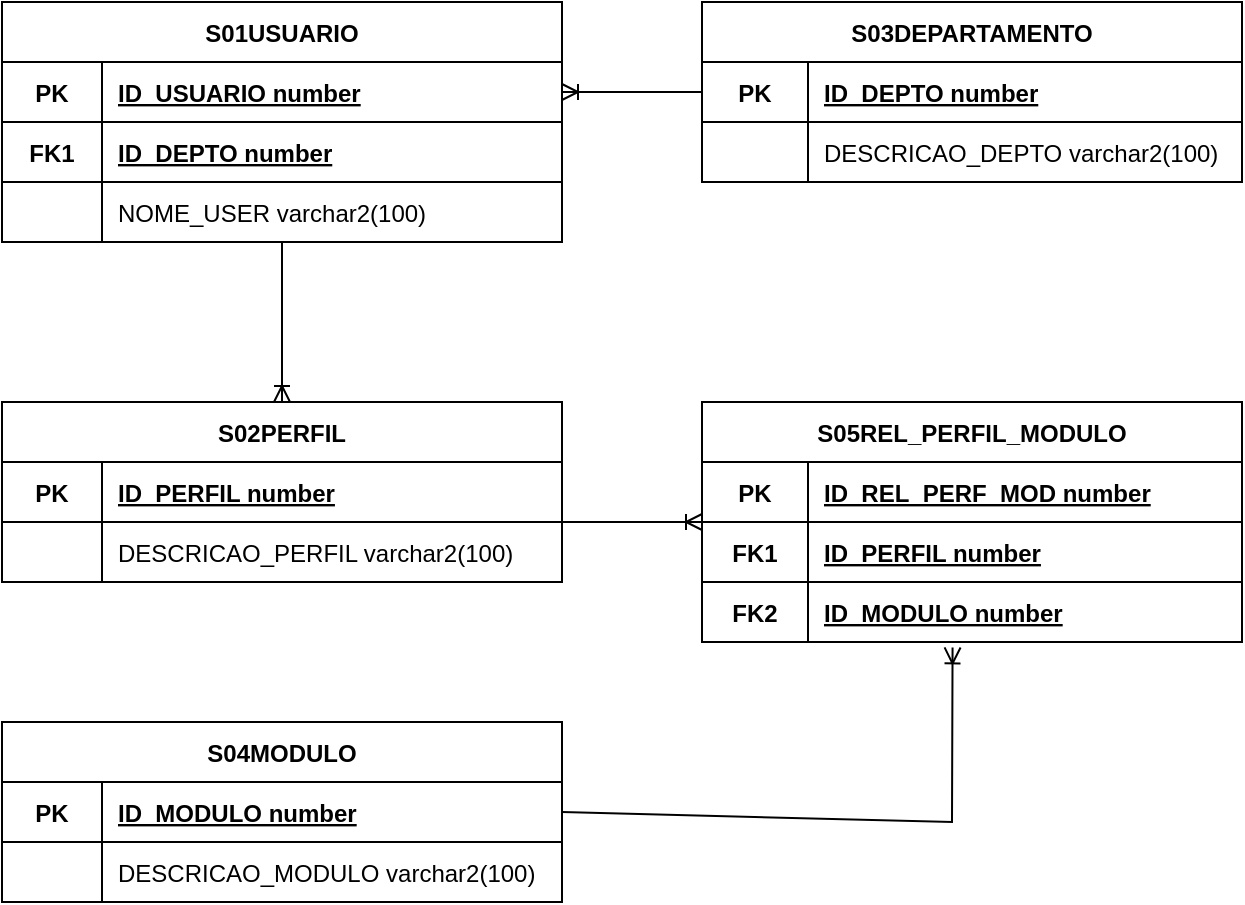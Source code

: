 <mxfile version="20.2.3" type="device"><diagram id="fMY4CvFXphQvbebJlo3D" name="Page-1"><mxGraphModel dx="920" dy="1803" grid="1" gridSize="10" guides="1" tooltips="1" connect="1" arrows="1" fold="1" page="1" pageScale="1" pageWidth="827" pageHeight="1169" math="0" shadow="0"><root><mxCell id="0"/><mxCell id="1" parent="0"/><mxCell id="oqh58TuKea8pgYpFUky4-40" value="S03DEPARTAMENTO" style="shape=table;startSize=30;container=1;collapsible=1;childLayout=tableLayout;fixedRows=1;rowLines=0;fontStyle=1;align=center;resizeLast=1;" parent="1" vertex="1"><mxGeometry x="470" y="-450" width="270" height="90" as="geometry"/></mxCell><mxCell id="oqh58TuKea8pgYpFUky4-41" value="" style="shape=tableRow;horizontal=0;startSize=0;swimlaneHead=0;swimlaneBody=0;fillColor=none;collapsible=0;dropTarget=0;points=[[0,0.5],[1,0.5]];portConstraint=eastwest;top=0;left=0;right=0;bottom=1;" parent="oqh58TuKea8pgYpFUky4-40" vertex="1"><mxGeometry y="30" width="270" height="30" as="geometry"/></mxCell><mxCell id="oqh58TuKea8pgYpFUky4-42" value="PK" style="shape=partialRectangle;connectable=0;fillColor=none;top=0;left=0;bottom=0;right=0;fontStyle=1;overflow=hidden;" parent="oqh58TuKea8pgYpFUky4-41" vertex="1"><mxGeometry width="53" height="30" as="geometry"><mxRectangle width="53" height="30" as="alternateBounds"/></mxGeometry></mxCell><mxCell id="oqh58TuKea8pgYpFUky4-43" value="ID_DEPTO number" style="shape=partialRectangle;connectable=0;fillColor=none;top=0;left=0;bottom=0;right=0;align=left;spacingLeft=6;fontStyle=5;overflow=hidden;" parent="oqh58TuKea8pgYpFUky4-41" vertex="1"><mxGeometry x="53" width="217" height="30" as="geometry"><mxRectangle width="217" height="30" as="alternateBounds"/></mxGeometry></mxCell><mxCell id="oqh58TuKea8pgYpFUky4-44" value="" style="shape=tableRow;horizontal=0;startSize=0;swimlaneHead=0;swimlaneBody=0;fillColor=none;collapsible=0;dropTarget=0;points=[[0,0.5],[1,0.5]];portConstraint=eastwest;top=0;left=0;right=0;bottom=0;" parent="oqh58TuKea8pgYpFUky4-40" vertex="1"><mxGeometry y="60" width="270" height="30" as="geometry"/></mxCell><mxCell id="oqh58TuKea8pgYpFUky4-45" value="" style="shape=partialRectangle;connectable=0;fillColor=none;top=0;left=0;bottom=0;right=0;editable=1;overflow=hidden;" parent="oqh58TuKea8pgYpFUky4-44" vertex="1"><mxGeometry width="53" height="30" as="geometry"><mxRectangle width="53" height="30" as="alternateBounds"/></mxGeometry></mxCell><mxCell id="oqh58TuKea8pgYpFUky4-46" value="DESCRICAO_DEPTO varchar2(100)" style="shape=partialRectangle;connectable=0;fillColor=none;top=0;left=0;bottom=0;right=0;align=left;spacingLeft=6;overflow=hidden;" parent="oqh58TuKea8pgYpFUky4-44" vertex="1"><mxGeometry x="53" width="217" height="30" as="geometry"><mxRectangle width="217" height="30" as="alternateBounds"/></mxGeometry></mxCell><mxCell id="oqh58TuKea8pgYpFUky4-156" value="S02PERFIL" style="shape=table;startSize=30;container=1;collapsible=1;childLayout=tableLayout;fixedRows=1;rowLines=0;fontStyle=1;align=center;resizeLast=1;" parent="1" vertex="1"><mxGeometry x="120" y="-250" width="280" height="90" as="geometry"/></mxCell><mxCell id="t5Hqzrqex3iVDDClKc6E-7" value="" style="shape=tableRow;horizontal=0;startSize=0;swimlaneHead=0;swimlaneBody=0;fillColor=none;collapsible=0;dropTarget=0;points=[[0,0.5],[1,0.5]];portConstraint=eastwest;top=0;left=0;right=0;bottom=1;" parent="oqh58TuKea8pgYpFUky4-156" vertex="1"><mxGeometry y="30" width="280" height="30" as="geometry"/></mxCell><mxCell id="t5Hqzrqex3iVDDClKc6E-8" value="PK" style="shape=partialRectangle;connectable=0;fillColor=none;top=0;left=0;bottom=0;right=0;fontStyle=1;overflow=hidden;" parent="t5Hqzrqex3iVDDClKc6E-7" vertex="1"><mxGeometry width="50" height="30" as="geometry"><mxRectangle width="50" height="30" as="alternateBounds"/></mxGeometry></mxCell><mxCell id="t5Hqzrqex3iVDDClKc6E-9" value="ID_PERFIL number" style="shape=partialRectangle;connectable=0;fillColor=none;top=0;left=0;bottom=0;right=0;align=left;spacingLeft=6;fontStyle=5;overflow=hidden;" parent="t5Hqzrqex3iVDDClKc6E-7" vertex="1"><mxGeometry x="50" width="230" height="30" as="geometry"><mxRectangle width="230" height="30" as="alternateBounds"/></mxGeometry></mxCell><mxCell id="IGeqex7NxALtopQZWqNi-92" value="" style="shape=tableRow;horizontal=0;startSize=0;swimlaneHead=0;swimlaneBody=0;fillColor=none;collapsible=0;dropTarget=0;points=[[0,0.5],[1,0.5]];portConstraint=eastwest;top=0;left=0;right=0;bottom=0;" parent="oqh58TuKea8pgYpFUky4-156" vertex="1"><mxGeometry y="60" width="280" height="30" as="geometry"/></mxCell><mxCell id="IGeqex7NxALtopQZWqNi-93" value="" style="shape=partialRectangle;connectable=0;fillColor=none;top=0;left=0;bottom=0;right=0;editable=1;overflow=hidden;" parent="IGeqex7NxALtopQZWqNi-92" vertex="1"><mxGeometry width="50" height="30" as="geometry"><mxRectangle width="50" height="30" as="alternateBounds"/></mxGeometry></mxCell><mxCell id="IGeqex7NxALtopQZWqNi-94" value="DESCRICAO_PERFIL varchar2(100)" style="shape=partialRectangle;connectable=0;fillColor=none;top=0;left=0;bottom=0;right=0;align=left;spacingLeft=6;overflow=hidden;" parent="IGeqex7NxALtopQZWqNi-92" vertex="1"><mxGeometry x="50" width="230" height="30" as="geometry"><mxRectangle width="230" height="30" as="alternateBounds"/></mxGeometry></mxCell><mxCell id="8COAwtNMNA-2KyXGJ8N--2" value="S04MODULO" style="shape=table;startSize=30;container=1;collapsible=1;childLayout=tableLayout;fixedRows=1;rowLines=0;fontStyle=1;align=center;resizeLast=1;" parent="1" vertex="1"><mxGeometry x="120" y="-90" width="280" height="90" as="geometry"/></mxCell><mxCell id="svFlHFiemPv4l5ZcXl2K-10" value="" style="shape=tableRow;horizontal=0;startSize=0;swimlaneHead=0;swimlaneBody=0;fillColor=none;collapsible=0;dropTarget=0;points=[[0,0.5],[1,0.5]];portConstraint=eastwest;top=0;left=0;right=0;bottom=1;" parent="8COAwtNMNA-2KyXGJ8N--2" vertex="1"><mxGeometry y="30" width="280" height="30" as="geometry"/></mxCell><mxCell id="svFlHFiemPv4l5ZcXl2K-11" value="PK" style="shape=partialRectangle;connectable=0;fillColor=none;top=0;left=0;bottom=0;right=0;fontStyle=1;overflow=hidden;" parent="svFlHFiemPv4l5ZcXl2K-10" vertex="1"><mxGeometry width="50" height="30" as="geometry"><mxRectangle width="50" height="30" as="alternateBounds"/></mxGeometry></mxCell><mxCell id="svFlHFiemPv4l5ZcXl2K-12" value="ID_MODULO number" style="shape=partialRectangle;connectable=0;fillColor=none;top=0;left=0;bottom=0;right=0;align=left;spacingLeft=6;fontStyle=5;overflow=hidden;" parent="svFlHFiemPv4l5ZcXl2K-10" vertex="1"><mxGeometry x="50" width="230" height="30" as="geometry"><mxRectangle width="230" height="30" as="alternateBounds"/></mxGeometry></mxCell><mxCell id="IGeqex7NxALtopQZWqNi-102" value="" style="shape=tableRow;horizontal=0;startSize=0;swimlaneHead=0;swimlaneBody=0;fillColor=none;collapsible=0;dropTarget=0;points=[[0,0.5],[1,0.5]];portConstraint=eastwest;top=0;left=0;right=0;bottom=0;" parent="8COAwtNMNA-2KyXGJ8N--2" vertex="1"><mxGeometry y="60" width="280" height="30" as="geometry"/></mxCell><mxCell id="IGeqex7NxALtopQZWqNi-103" value="" style="shape=partialRectangle;connectable=0;fillColor=none;top=0;left=0;bottom=0;right=0;editable=1;overflow=hidden;" parent="IGeqex7NxALtopQZWqNi-102" vertex="1"><mxGeometry width="50" height="30" as="geometry"><mxRectangle width="50" height="30" as="alternateBounds"/></mxGeometry></mxCell><mxCell id="IGeqex7NxALtopQZWqNi-104" value="DESCRICAO_MODULO varchar2(100)" style="shape=partialRectangle;connectable=0;fillColor=none;top=0;left=0;bottom=0;right=0;align=left;spacingLeft=6;overflow=hidden;" parent="IGeqex7NxALtopQZWqNi-102" vertex="1"><mxGeometry x="50" width="230" height="30" as="geometry"><mxRectangle width="230" height="30" as="alternateBounds"/></mxGeometry></mxCell><mxCell id="O1_3DMS9o25nE-YcMMQ6-1" value="S01USUARIO" style="shape=table;startSize=30;container=1;collapsible=1;childLayout=tableLayout;fixedRows=1;rowLines=0;fontStyle=1;align=center;resizeLast=1;" parent="1" vertex="1"><mxGeometry x="120" y="-450" width="280" height="120" as="geometry"/></mxCell><mxCell id="O1_3DMS9o25nE-YcMMQ6-2" value="" style="shape=tableRow;horizontal=0;startSize=0;swimlaneHead=0;swimlaneBody=0;fillColor=none;collapsible=0;dropTarget=0;points=[[0,0.5],[1,0.5]];portConstraint=eastwest;top=0;left=0;right=0;bottom=1;" parent="O1_3DMS9o25nE-YcMMQ6-1" vertex="1"><mxGeometry y="30" width="280" height="30" as="geometry"/></mxCell><mxCell id="O1_3DMS9o25nE-YcMMQ6-3" value="PK" style="shape=partialRectangle;connectable=0;fillColor=none;top=0;left=0;bottom=0;right=0;fontStyle=1;overflow=hidden;" parent="O1_3DMS9o25nE-YcMMQ6-2" vertex="1"><mxGeometry width="50" height="30" as="geometry"><mxRectangle width="50" height="30" as="alternateBounds"/></mxGeometry></mxCell><mxCell id="O1_3DMS9o25nE-YcMMQ6-4" value="ID_USUARIO number" style="shape=partialRectangle;connectable=0;fillColor=none;top=0;left=0;bottom=0;right=0;align=left;spacingLeft=6;fontStyle=5;overflow=hidden;" parent="O1_3DMS9o25nE-YcMMQ6-2" vertex="1"><mxGeometry x="50" width="230" height="30" as="geometry"><mxRectangle width="230" height="30" as="alternateBounds"/></mxGeometry></mxCell><mxCell id="O1_3DMS9o25nE-YcMMQ6-20" value="" style="shape=tableRow;horizontal=0;startSize=0;swimlaneHead=0;swimlaneBody=0;fillColor=none;collapsible=0;dropTarget=0;points=[[0,0.5],[1,0.5]];portConstraint=eastwest;top=0;left=0;right=0;bottom=0;" parent="O1_3DMS9o25nE-YcMMQ6-1" vertex="1"><mxGeometry y="60" width="280" height="30" as="geometry"/></mxCell><mxCell id="O1_3DMS9o25nE-YcMMQ6-21" value="" style="shape=partialRectangle;connectable=0;fillColor=none;top=0;left=0;bottom=0;right=0;editable=1;overflow=hidden;" parent="O1_3DMS9o25nE-YcMMQ6-20" vertex="1"><mxGeometry width="50" height="30" as="geometry"><mxRectangle width="50" height="30" as="alternateBounds"/></mxGeometry></mxCell><mxCell id="O1_3DMS9o25nE-YcMMQ6-22" value="" style="shape=partialRectangle;connectable=0;fillColor=none;top=0;left=0;bottom=0;right=0;align=left;spacingLeft=6;overflow=hidden;" parent="O1_3DMS9o25nE-YcMMQ6-20" vertex="1"><mxGeometry x="50" width="230" height="30" as="geometry"><mxRectangle width="230" height="30" as="alternateBounds"/></mxGeometry></mxCell><mxCell id="O1_3DMS9o25nE-YcMMQ6-8" value="" style="shape=tableRow;horizontal=0;startSize=0;swimlaneHead=0;swimlaneBody=0;fillColor=none;collapsible=0;dropTarget=0;points=[[0,0.5],[1,0.5]];portConstraint=eastwest;top=0;left=0;right=0;bottom=0;" parent="O1_3DMS9o25nE-YcMMQ6-1" vertex="1"><mxGeometry y="90" width="280" height="30" as="geometry"/></mxCell><mxCell id="O1_3DMS9o25nE-YcMMQ6-9" value="" style="shape=partialRectangle;connectable=0;fillColor=none;top=0;left=0;bottom=0;right=0;editable=1;overflow=hidden;" parent="O1_3DMS9o25nE-YcMMQ6-8" vertex="1"><mxGeometry width="50" height="30" as="geometry"><mxRectangle width="50" height="30" as="alternateBounds"/></mxGeometry></mxCell><mxCell id="O1_3DMS9o25nE-YcMMQ6-10" value="NOME_USER varchar2(100)" style="shape=partialRectangle;connectable=0;fillColor=none;top=0;left=0;bottom=0;right=0;align=left;spacingLeft=6;overflow=hidden;" parent="O1_3DMS9o25nE-YcMMQ6-8" vertex="1"><mxGeometry x="50" width="230" height="30" as="geometry"><mxRectangle width="230" height="30" as="alternateBounds"/></mxGeometry></mxCell><mxCell id="IGeqex7NxALtopQZWqNi-74" value="" style="shape=tableRow;horizontal=0;startSize=0;swimlaneHead=0;swimlaneBody=0;fillColor=none;collapsible=0;dropTarget=0;points=[[0,0.5],[1,0.5]];portConstraint=eastwest;top=0;left=0;right=0;bottom=0;" parent="1" vertex="1"><mxGeometry x="130" y="-290" width="280" height="30" as="geometry"/></mxCell><mxCell id="IGeqex7NxALtopQZWqNi-105" value="" style="edgeStyle=orthogonalEdgeStyle;fontSize=12;html=1;endArrow=ERoneToMany;rounded=0;" parent="1" source="O1_3DMS9o25nE-YcMMQ6-1" target="oqh58TuKea8pgYpFUky4-156" edge="1"><mxGeometry width="100" height="100" relative="1" as="geometry"><mxPoint x="410" y="-110" as="sourcePoint"/><mxPoint x="487" y="55" as="targetPoint"/></mxGeometry></mxCell><mxCell id="IGeqex7NxALtopQZWqNi-106" value="" style="edgeStyle=orthogonalEdgeStyle;fontSize=12;html=1;endArrow=ERoneToMany;rounded=0;" parent="1" source="oqh58TuKea8pgYpFUky4-40" target="O1_3DMS9o25nE-YcMMQ6-1" edge="1"><mxGeometry width="100" height="100" relative="1" as="geometry"><mxPoint x="270" y="-240" as="sourcePoint"/><mxPoint x="270" y="-290" as="targetPoint"/><Array as="points"><mxPoint x="570" y="-390"/></Array></mxGeometry></mxCell><mxCell id="7FBDD7_vyU3jemvqz7qr-2" value="FK1" style="shape=partialRectangle;connectable=0;fillColor=none;top=0;left=0;bottom=0;right=0;fontStyle=1;overflow=hidden;" vertex="1" parent="1"><mxGeometry x="120" y="-390" width="50" height="30" as="geometry"><mxRectangle width="50" height="30" as="alternateBounds"/></mxGeometry></mxCell><mxCell id="7FBDD7_vyU3jemvqz7qr-3" value="ID_DEPTO number" style="shape=partialRectangle;connectable=0;fillColor=none;top=0;left=0;bottom=0;right=0;align=left;spacingLeft=6;fontStyle=5;overflow=hidden;" vertex="1" parent="1"><mxGeometry x="170" y="-390" width="230" height="30" as="geometry"><mxRectangle width="230" height="30" as="alternateBounds"/></mxGeometry></mxCell><mxCell id="7FBDD7_vyU3jemvqz7qr-17" value="" style="endArrow=none;html=1;rounded=0;" edge="1" parent="1"><mxGeometry width="50" height="50" relative="1" as="geometry"><mxPoint x="120" y="-360" as="sourcePoint"/><mxPoint x="400" y="-360" as="targetPoint"/></mxGeometry></mxCell><mxCell id="7FBDD7_vyU3jemvqz7qr-24" value="S05REL_PERFIL_MODULO" style="shape=table;startSize=30;container=1;collapsible=1;childLayout=tableLayout;fixedRows=1;rowLines=0;fontStyle=1;align=center;resizeLast=1;" vertex="1" parent="1"><mxGeometry x="470" y="-250" width="270" height="120" as="geometry"/></mxCell><mxCell id="7FBDD7_vyU3jemvqz7qr-25" value="" style="shape=tableRow;horizontal=0;startSize=0;swimlaneHead=0;swimlaneBody=0;fillColor=none;collapsible=0;dropTarget=0;points=[[0,0.5],[1,0.5]];portConstraint=eastwest;top=0;left=0;right=0;bottom=1;" vertex="1" parent="7FBDD7_vyU3jemvqz7qr-24"><mxGeometry y="30" width="270" height="30" as="geometry"/></mxCell><mxCell id="7FBDD7_vyU3jemvqz7qr-26" value="PK" style="shape=partialRectangle;connectable=0;fillColor=none;top=0;left=0;bottom=0;right=0;fontStyle=1;overflow=hidden;" vertex="1" parent="7FBDD7_vyU3jemvqz7qr-25"><mxGeometry width="53" height="30" as="geometry"><mxRectangle width="53" height="30" as="alternateBounds"/></mxGeometry></mxCell><mxCell id="7FBDD7_vyU3jemvqz7qr-27" value="ID_REL_PERF_MOD number" style="shape=partialRectangle;connectable=0;fillColor=none;top=0;left=0;bottom=0;right=0;align=left;spacingLeft=6;fontStyle=5;overflow=hidden;" vertex="1" parent="7FBDD7_vyU3jemvqz7qr-25"><mxGeometry x="53" width="217" height="30" as="geometry"><mxRectangle width="217" height="30" as="alternateBounds"/></mxGeometry></mxCell><mxCell id="7FBDD7_vyU3jemvqz7qr-34" value="" style="shape=tableRow;horizontal=0;startSize=0;swimlaneHead=0;swimlaneBody=0;fillColor=none;collapsible=0;dropTarget=0;points=[[0,0.5],[1,0.5]];portConstraint=eastwest;top=0;left=0;right=0;bottom=1;" vertex="1" parent="7FBDD7_vyU3jemvqz7qr-24"><mxGeometry y="60" width="270" height="30" as="geometry"/></mxCell><mxCell id="7FBDD7_vyU3jemvqz7qr-35" value="FK1" style="shape=partialRectangle;connectable=0;fillColor=none;top=0;left=0;bottom=0;right=0;fontStyle=1;overflow=hidden;" vertex="1" parent="7FBDD7_vyU3jemvqz7qr-34"><mxGeometry width="53" height="30" as="geometry"><mxRectangle width="53" height="30" as="alternateBounds"/></mxGeometry></mxCell><mxCell id="7FBDD7_vyU3jemvqz7qr-36" value="ID_PERFIL number" style="shape=partialRectangle;connectable=0;fillColor=none;top=0;left=0;bottom=0;right=0;align=left;spacingLeft=6;fontStyle=5;overflow=hidden;" vertex="1" parent="7FBDD7_vyU3jemvqz7qr-34"><mxGeometry x="53" width="217" height="30" as="geometry"><mxRectangle width="217" height="30" as="alternateBounds"/></mxGeometry></mxCell><mxCell id="7FBDD7_vyU3jemvqz7qr-37" value="" style="shape=tableRow;horizontal=0;startSize=0;swimlaneHead=0;swimlaneBody=0;fillColor=none;collapsible=0;dropTarget=0;points=[[0,0.5],[1,0.5]];portConstraint=eastwest;top=0;left=0;right=0;bottom=1;" vertex="1" parent="7FBDD7_vyU3jemvqz7qr-24"><mxGeometry y="90" width="270" height="30" as="geometry"/></mxCell><mxCell id="7FBDD7_vyU3jemvqz7qr-38" value="FK2" style="shape=partialRectangle;connectable=0;fillColor=none;top=0;left=0;bottom=0;right=0;fontStyle=1;overflow=hidden;" vertex="1" parent="7FBDD7_vyU3jemvqz7qr-37"><mxGeometry width="53" height="30" as="geometry"><mxRectangle width="53" height="30" as="alternateBounds"/></mxGeometry></mxCell><mxCell id="7FBDD7_vyU3jemvqz7qr-39" value="ID_MODULO number" style="shape=partialRectangle;connectable=0;fillColor=none;top=0;left=0;bottom=0;right=0;align=left;spacingLeft=6;fontStyle=5;overflow=hidden;" vertex="1" parent="7FBDD7_vyU3jemvqz7qr-37"><mxGeometry x="53" width="217" height="30" as="geometry"><mxRectangle width="217" height="30" as="alternateBounds"/></mxGeometry></mxCell><mxCell id="7FBDD7_vyU3jemvqz7qr-42" value="" style="edgeStyle=entityRelationEdgeStyle;fontSize=12;html=1;endArrow=ERoneToMany;rounded=0;" edge="1" parent="1"><mxGeometry width="100" height="100" relative="1" as="geometry"><mxPoint x="390" y="-190" as="sourcePoint"/><mxPoint x="470" y="-190" as="targetPoint"/></mxGeometry></mxCell><mxCell id="7FBDD7_vyU3jemvqz7qr-23" value="" style="fontSize=12;html=1;endArrow=ERoneToMany;rounded=0;entryX=0.464;entryY=1.09;entryDx=0;entryDy=0;entryPerimeter=0;exitX=1;exitY=0.5;exitDx=0;exitDy=0;" edge="1" parent="1" source="svFlHFiemPv4l5ZcXl2K-10" target="7FBDD7_vyU3jemvqz7qr-37"><mxGeometry width="100" height="100" relative="1" as="geometry"><mxPoint x="220" y="-110" as="sourcePoint"/><mxPoint x="320" y="-130" as="targetPoint"/><Array as="points"><mxPoint x="595" y="-40"/></Array></mxGeometry></mxCell></root></mxGraphModel></diagram></mxfile>